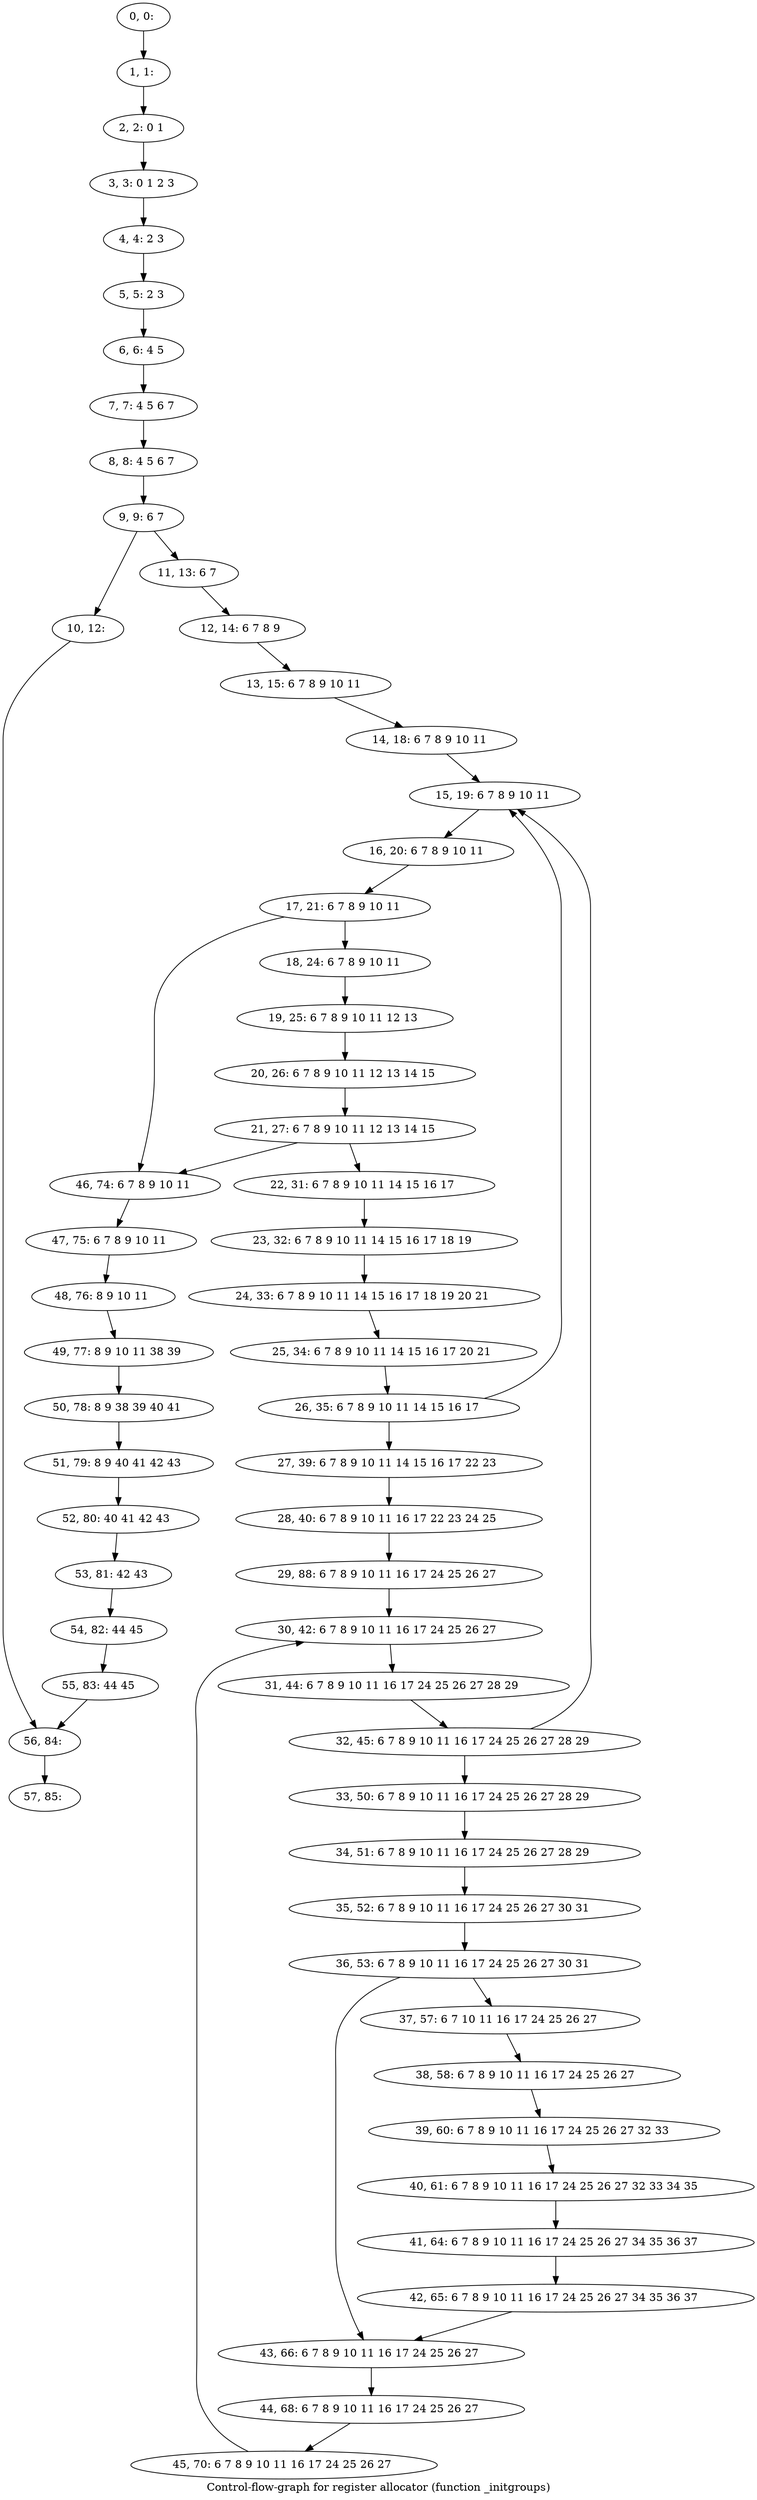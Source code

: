 digraph G {
graph [label="Control-flow-graph for register allocator (function _initgroups)"]
0[label="0, 0: "];
1[label="1, 1: "];
2[label="2, 2: 0 1 "];
3[label="3, 3: 0 1 2 3 "];
4[label="4, 4: 2 3 "];
5[label="5, 5: 2 3 "];
6[label="6, 6: 4 5 "];
7[label="7, 7: 4 5 6 7 "];
8[label="8, 8: 4 5 6 7 "];
9[label="9, 9: 6 7 "];
10[label="10, 12: "];
11[label="11, 13: 6 7 "];
12[label="12, 14: 6 7 8 9 "];
13[label="13, 15: 6 7 8 9 10 11 "];
14[label="14, 18: 6 7 8 9 10 11 "];
15[label="15, 19: 6 7 8 9 10 11 "];
16[label="16, 20: 6 7 8 9 10 11 "];
17[label="17, 21: 6 7 8 9 10 11 "];
18[label="18, 24: 6 7 8 9 10 11 "];
19[label="19, 25: 6 7 8 9 10 11 12 13 "];
20[label="20, 26: 6 7 8 9 10 11 12 13 14 15 "];
21[label="21, 27: 6 7 8 9 10 11 12 13 14 15 "];
22[label="22, 31: 6 7 8 9 10 11 14 15 16 17 "];
23[label="23, 32: 6 7 8 9 10 11 14 15 16 17 18 19 "];
24[label="24, 33: 6 7 8 9 10 11 14 15 16 17 18 19 20 21 "];
25[label="25, 34: 6 7 8 9 10 11 14 15 16 17 20 21 "];
26[label="26, 35: 6 7 8 9 10 11 14 15 16 17 "];
27[label="27, 39: 6 7 8 9 10 11 14 15 16 17 22 23 "];
28[label="28, 40: 6 7 8 9 10 11 16 17 22 23 24 25 "];
29[label="29, 88: 6 7 8 9 10 11 16 17 24 25 26 27 "];
30[label="30, 42: 6 7 8 9 10 11 16 17 24 25 26 27 "];
31[label="31, 44: 6 7 8 9 10 11 16 17 24 25 26 27 28 29 "];
32[label="32, 45: 6 7 8 9 10 11 16 17 24 25 26 27 28 29 "];
33[label="33, 50: 6 7 8 9 10 11 16 17 24 25 26 27 28 29 "];
34[label="34, 51: 6 7 8 9 10 11 16 17 24 25 26 27 28 29 "];
35[label="35, 52: 6 7 8 9 10 11 16 17 24 25 26 27 30 31 "];
36[label="36, 53: 6 7 8 9 10 11 16 17 24 25 26 27 30 31 "];
37[label="37, 57: 6 7 10 11 16 17 24 25 26 27 "];
38[label="38, 58: 6 7 8 9 10 11 16 17 24 25 26 27 "];
39[label="39, 60: 6 7 8 9 10 11 16 17 24 25 26 27 32 33 "];
40[label="40, 61: 6 7 8 9 10 11 16 17 24 25 26 27 32 33 34 35 "];
41[label="41, 64: 6 7 8 9 10 11 16 17 24 25 26 27 34 35 36 37 "];
42[label="42, 65: 6 7 8 9 10 11 16 17 24 25 26 27 34 35 36 37 "];
43[label="43, 66: 6 7 8 9 10 11 16 17 24 25 26 27 "];
44[label="44, 68: 6 7 8 9 10 11 16 17 24 25 26 27 "];
45[label="45, 70: 6 7 8 9 10 11 16 17 24 25 26 27 "];
46[label="46, 74: 6 7 8 9 10 11 "];
47[label="47, 75: 6 7 8 9 10 11 "];
48[label="48, 76: 8 9 10 11 "];
49[label="49, 77: 8 9 10 11 38 39 "];
50[label="50, 78: 8 9 38 39 40 41 "];
51[label="51, 79: 8 9 40 41 42 43 "];
52[label="52, 80: 40 41 42 43 "];
53[label="53, 81: 42 43 "];
54[label="54, 82: 44 45 "];
55[label="55, 83: 44 45 "];
56[label="56, 84: "];
57[label="57, 85: "];
0->1 ;
1->2 ;
2->3 ;
3->4 ;
4->5 ;
5->6 ;
6->7 ;
7->8 ;
8->9 ;
9->10 ;
9->11 ;
10->56 ;
11->12 ;
12->13 ;
13->14 ;
14->15 ;
15->16 ;
16->17 ;
17->18 ;
17->46 ;
18->19 ;
19->20 ;
20->21 ;
21->22 ;
21->46 ;
22->23 ;
23->24 ;
24->25 ;
25->26 ;
26->27 ;
26->15 ;
27->28 ;
28->29 ;
29->30 ;
30->31 ;
31->32 ;
32->33 ;
32->15 ;
33->34 ;
34->35 ;
35->36 ;
36->37 ;
36->43 ;
37->38 ;
38->39 ;
39->40 ;
40->41 ;
41->42 ;
42->43 ;
43->44 ;
44->45 ;
45->30 ;
46->47 ;
47->48 ;
48->49 ;
49->50 ;
50->51 ;
51->52 ;
52->53 ;
53->54 ;
54->55 ;
55->56 ;
56->57 ;
}
